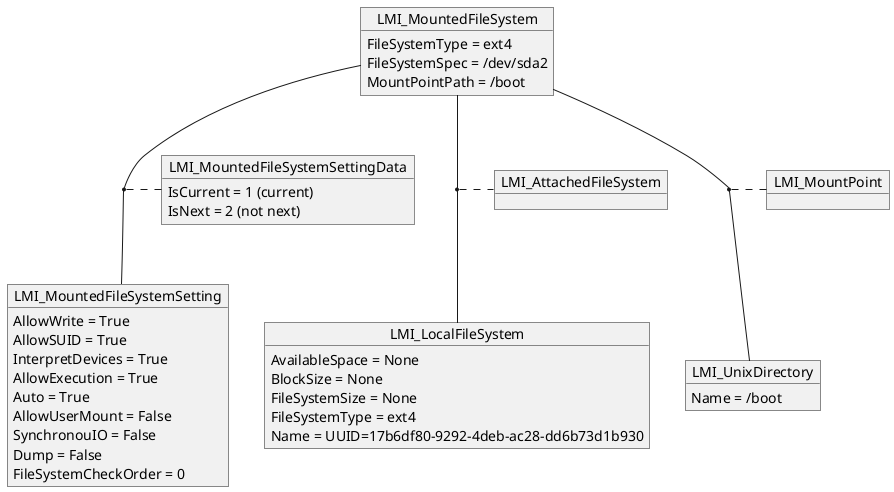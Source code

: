 @startuml

object "LMI_MountedFileSystem" as obj1
obj1 : FileSystemType = ext4
obj1 : FileSystemSpec = /dev/sda2
obj1 : MountPointPath = /boot

object "LMI_MountedFileSystemSettingData" as obj2
obj2 : IsCurrent = 1 (current)
obj2 : IsNext = 2 (not next)

object "LMI_MountedFileSystemSetting" as obj3
obj3 : AllowWrite = True
obj3 : AllowSUID = True
obj3 : InterpretDevices = True
obj3 : AllowExecution = True
obj3 : Auto = True
obj3 : AllowUserMount = False
obj3 : SynchronouIO = False
obj3 : Dump = False
obj3 : FileSystemCheckOrder = 0

object "LMI_LocalFileSystem" as obj4
obj4 : AvailableSpace = None
obj4 : BlockSize = None
obj4 : FileSystemSize = None
obj4 : FileSystemType = ext4
obj4 : Name = UUID=17b6df80-9292-4deb-ac28-dd6b73d1b930

object "LMI_AttachedFileSystem" as obj5

object "LMI_UnixDirectory" as obj6
obj6 : Name = /boot

object "LMI_MountPoint" as obj7

obj1 -- obj3
(obj1, obj3) . obj2
obj1 -- obj4
(obj1, obj4) . obj5
obj1 -- obj6
(obj1, obj6) . obj7

@enduml
